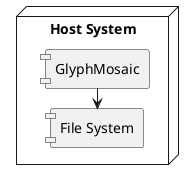 @startuml component-connector-diagram
skinparam nodesep 20
skinparam ranksep 1
left to right direction
skinparam componentStyle uml1

node "Host System" {
    [GlyphMosaic] as gm
    [File System] as fs
}


gm -l-> fs

@enduml